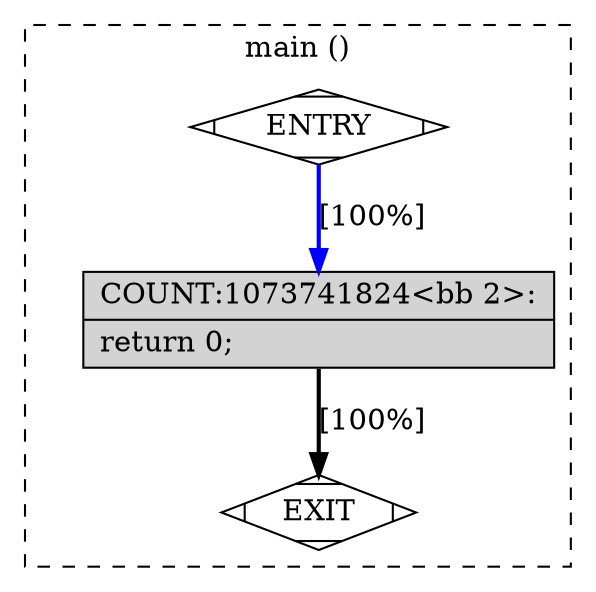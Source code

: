 digraph "main.c.140t.sccp" {
overlap=false;
subgraph "cluster_main" {
	style="dashed";
	color="black";
	label="main ()";
	fn_0_basic_block_0 [shape=Mdiamond,style=filled,fillcolor=white,label="ENTRY"];

	fn_0_basic_block_1 [shape=Mdiamond,style=filled,fillcolor=white,label="EXIT"];

	fn_0_basic_block_2 [shape=record,style=filled,fillcolor=lightgrey,label="{COUNT:1073741824\<bb\ 2\>:\l\
|return\ 0;\l\
}"];

	fn_0_basic_block_0:s -> fn_0_basic_block_2:n [style="solid,bold",color=blue,weight=100,constraint=true,label="[100%]"];
	fn_0_basic_block_2:s -> fn_0_basic_block_1:n [style="solid,bold",color=black,weight=10,constraint=true,label="[100%]"];
	fn_0_basic_block_0:s -> fn_0_basic_block_1:n [style="invis",constraint=true];
}
}
